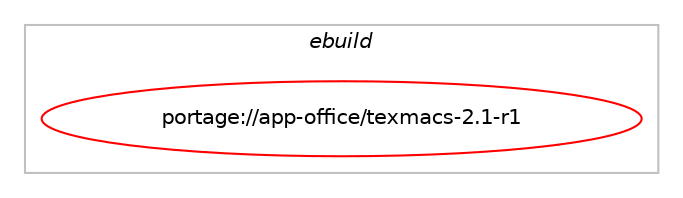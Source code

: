 digraph prolog {

# *************
# Graph options
# *************

newrank=true;
concentrate=true;
compound=true;
graph [rankdir=LR,fontname=Helvetica,fontsize=10,ranksep=1.5];#, ranksep=2.5, nodesep=0.2];
edge  [arrowhead=vee];
node  [fontname=Helvetica,fontsize=10];

# **********
# The ebuild
# **********

subgraph cluster_leftcol {
color=gray;
label=<<i>ebuild</i>>;
id [label="portage://app-office/texmacs-2.1-r1", color=red, width=4, href="../app-office/texmacs-2.1-r1.svg"];
}

# ****************
# The dependencies
# ****************

subgraph cluster_midcol {
color=gray;
label=<<i>dependencies</i>>;
subgraph cluster_compile {
fillcolor="#eeeeee";
style=filled;
label=<<i>compile</i>>;
# *** BEGIN UNKNOWN DEPENDENCY TYPE (TODO) ***
# id -> equal(use_conditional_group(positive,jpeg,portage://app-office/texmacs-2.1-r1,[package_dependency(portage://app-office/texmacs-2.1-r1,install,no,virtual,imagemagick-tools,none,[,,],[],[use(enable(jpeg),none)])]))
# *** END UNKNOWN DEPENDENCY TYPE (TODO) ***

# *** BEGIN UNKNOWN DEPENDENCY TYPE (TODO) ***
# id -> equal(use_conditional_group(positive,netpbm,portage://app-office/texmacs-2.1-r1,[package_dependency(portage://app-office/texmacs-2.1-r1,install,no,media-libs,netpbm,none,[,,],[],[])]))
# *** END UNKNOWN DEPENDENCY TYPE (TODO) ***

# *** BEGIN UNKNOWN DEPENDENCY TYPE (TODO) ***
# id -> equal(use_conditional_group(positive,spell,portage://app-office/texmacs-2.1-r1,[package_dependency(portage://app-office/texmacs-2.1-r1,install,no,app-text,aspell,none,[,,],[],[])]))
# *** END UNKNOWN DEPENDENCY TYPE (TODO) ***

# *** BEGIN UNKNOWN DEPENDENCY TYPE (TODO) ***
# id -> equal(use_conditional_group(positive,sqlite,portage://app-office/texmacs-2.1-r1,[package_dependency(portage://app-office/texmacs-2.1-r1,install,no,dev-db,sqlite,none,[,,],[],[])]))
# *** END UNKNOWN DEPENDENCY TYPE (TODO) ***

# *** BEGIN UNKNOWN DEPENDENCY TYPE (TODO) ***
# id -> equal(use_conditional_group(positive,svg,portage://app-office/texmacs-2.1-r1,[any_of_group([package_dependency(portage://app-office/texmacs-2.1-r1,install,no,media-gfx,inkscape,none,[,,],[],[]),package_dependency(portage://app-office/texmacs-2.1-r1,install,no,gnome-base,librsvg,none,[,,],[slot(2)],[])])]))
# *** END UNKNOWN DEPENDENCY TYPE (TODO) ***

# *** BEGIN UNKNOWN DEPENDENCY TYPE (TODO) ***
# id -> equal(package_dependency(portage://app-office/texmacs-2.1-r1,install,no,app-text,ghostscript-gpl,none,[,,],[],[]))
# *** END UNKNOWN DEPENDENCY TYPE (TODO) ***

# *** BEGIN UNKNOWN DEPENDENCY TYPE (TODO) ***
# id -> equal(package_dependency(portage://app-office/texmacs-2.1-r1,install,no,dev-qt,qtcore,greaterequal,[5.9.1,,,5.9.1],[slot(5)],[]))
# *** END UNKNOWN DEPENDENCY TYPE (TODO) ***

# *** BEGIN UNKNOWN DEPENDENCY TYPE (TODO) ***
# id -> equal(package_dependency(portage://app-office/texmacs-2.1-r1,install,no,dev-qt,qtgui,greaterequal,[5.9.1,,,5.9.1],[slot(5)],[]))
# *** END UNKNOWN DEPENDENCY TYPE (TODO) ***

# *** BEGIN UNKNOWN DEPENDENCY TYPE (TODO) ***
# id -> equal(package_dependency(portage://app-office/texmacs-2.1-r1,install,no,dev-qt,qtprintsupport,greaterequal,[5.9.1,,,5.9.1],[slot(5)],[]))
# *** END UNKNOWN DEPENDENCY TYPE (TODO) ***

# *** BEGIN UNKNOWN DEPENDENCY TYPE (TODO) ***
# id -> equal(package_dependency(portage://app-office/texmacs-2.1-r1,install,no,dev-qt,qtwidgets,greaterequal,[5.9.1,,,5.9.1],[slot(5)],[]))
# *** END UNKNOWN DEPENDENCY TYPE (TODO) ***

# *** BEGIN UNKNOWN DEPENDENCY TYPE (TODO) ***
# id -> equal(package_dependency(portage://app-office/texmacs-2.1-r1,install,no,dev-scheme,guile,smaller,[1.9,,,1.9],[],[use(optenable(debug),none),use(enable(deprecated),none)]))
# *** END UNKNOWN DEPENDENCY TYPE (TODO) ***

# *** BEGIN UNKNOWN DEPENDENCY TYPE (TODO) ***
# id -> equal(package_dependency(portage://app-office/texmacs-2.1-r1,install,no,media-libs,freetype,none,[,,],[],[]))
# *** END UNKNOWN DEPENDENCY TYPE (TODO) ***

# *** BEGIN UNKNOWN DEPENDENCY TYPE (TODO) ***
# id -> equal(package_dependency(portage://app-office/texmacs-2.1-r1,install,no,virtual,latex-base,none,[,,],[],[]))
# *** END UNKNOWN DEPENDENCY TYPE (TODO) ***

# *** BEGIN UNKNOWN DEPENDENCY TYPE (TODO) ***
# id -> equal(package_dependency(portage://app-office/texmacs-2.1-r1,install,no,x11-apps,xmodmap,none,[,,],[],[]))
# *** END UNKNOWN DEPENDENCY TYPE (TODO) ***

# *** BEGIN UNKNOWN DEPENDENCY TYPE (TODO) ***
# id -> equal(package_dependency(portage://app-office/texmacs-2.1-r1,install,no,x11-libs,libXext,none,[,,],[],[]))
# *** END UNKNOWN DEPENDENCY TYPE (TODO) ***

}
subgraph cluster_compileandrun {
fillcolor="#eeeeee";
style=filled;
label=<<i>compile and run</i>>;
}
subgraph cluster_run {
fillcolor="#eeeeee";
style=filled;
label=<<i>run</i>>;
# *** BEGIN UNKNOWN DEPENDENCY TYPE (TODO) ***
# id -> equal(use_conditional_group(positive,jpeg,portage://app-office/texmacs-2.1-r1,[package_dependency(portage://app-office/texmacs-2.1-r1,run,no,virtual,imagemagick-tools,none,[,,],[],[use(enable(jpeg),none)])]))
# *** END UNKNOWN DEPENDENCY TYPE (TODO) ***

# *** BEGIN UNKNOWN DEPENDENCY TYPE (TODO) ***
# id -> equal(use_conditional_group(positive,netpbm,portage://app-office/texmacs-2.1-r1,[package_dependency(portage://app-office/texmacs-2.1-r1,run,no,media-libs,netpbm,none,[,,],[],[])]))
# *** END UNKNOWN DEPENDENCY TYPE (TODO) ***

# *** BEGIN UNKNOWN DEPENDENCY TYPE (TODO) ***
# id -> equal(use_conditional_group(positive,spell,portage://app-office/texmacs-2.1-r1,[package_dependency(portage://app-office/texmacs-2.1-r1,run,no,app-text,aspell,none,[,,],[],[])]))
# *** END UNKNOWN DEPENDENCY TYPE (TODO) ***

# *** BEGIN UNKNOWN DEPENDENCY TYPE (TODO) ***
# id -> equal(use_conditional_group(positive,sqlite,portage://app-office/texmacs-2.1-r1,[package_dependency(portage://app-office/texmacs-2.1-r1,run,no,dev-db,sqlite,none,[,,],[],[])]))
# *** END UNKNOWN DEPENDENCY TYPE (TODO) ***

# *** BEGIN UNKNOWN DEPENDENCY TYPE (TODO) ***
# id -> equal(use_conditional_group(positive,svg,portage://app-office/texmacs-2.1-r1,[any_of_group([package_dependency(portage://app-office/texmacs-2.1-r1,run,no,media-gfx,inkscape,none,[,,],[],[]),package_dependency(portage://app-office/texmacs-2.1-r1,run,no,gnome-base,librsvg,none,[,,],[slot(2)],[])])]))
# *** END UNKNOWN DEPENDENCY TYPE (TODO) ***

# *** BEGIN UNKNOWN DEPENDENCY TYPE (TODO) ***
# id -> equal(package_dependency(portage://app-office/texmacs-2.1-r1,run,no,app-text,ghostscript-gpl,none,[,,],[],[]))
# *** END UNKNOWN DEPENDENCY TYPE (TODO) ***

# *** BEGIN UNKNOWN DEPENDENCY TYPE (TODO) ***
# id -> equal(package_dependency(portage://app-office/texmacs-2.1-r1,run,no,dev-qt,qtcore,greaterequal,[5.9.1,,,5.9.1],[slot(5)],[]))
# *** END UNKNOWN DEPENDENCY TYPE (TODO) ***

# *** BEGIN UNKNOWN DEPENDENCY TYPE (TODO) ***
# id -> equal(package_dependency(portage://app-office/texmacs-2.1-r1,run,no,dev-qt,qtgui,greaterequal,[5.9.1,,,5.9.1],[slot(5)],[]))
# *** END UNKNOWN DEPENDENCY TYPE (TODO) ***

# *** BEGIN UNKNOWN DEPENDENCY TYPE (TODO) ***
# id -> equal(package_dependency(portage://app-office/texmacs-2.1-r1,run,no,dev-qt,qtprintsupport,greaterequal,[5.9.1,,,5.9.1],[slot(5)],[]))
# *** END UNKNOWN DEPENDENCY TYPE (TODO) ***

# *** BEGIN UNKNOWN DEPENDENCY TYPE (TODO) ***
# id -> equal(package_dependency(portage://app-office/texmacs-2.1-r1,run,no,dev-qt,qtwidgets,greaterequal,[5.9.1,,,5.9.1],[slot(5)],[]))
# *** END UNKNOWN DEPENDENCY TYPE (TODO) ***

# *** BEGIN UNKNOWN DEPENDENCY TYPE (TODO) ***
# id -> equal(package_dependency(portage://app-office/texmacs-2.1-r1,run,no,dev-scheme,guile,smaller,[1.9,,,1.9],[],[use(optenable(debug),none),use(enable(deprecated),none)]))
# *** END UNKNOWN DEPENDENCY TYPE (TODO) ***

# *** BEGIN UNKNOWN DEPENDENCY TYPE (TODO) ***
# id -> equal(package_dependency(portage://app-office/texmacs-2.1-r1,run,no,media-libs,freetype,none,[,,],[],[]))
# *** END UNKNOWN DEPENDENCY TYPE (TODO) ***

# *** BEGIN UNKNOWN DEPENDENCY TYPE (TODO) ***
# id -> equal(package_dependency(portage://app-office/texmacs-2.1-r1,run,no,virtual,latex-base,none,[,,],[],[]))
# *** END UNKNOWN DEPENDENCY TYPE (TODO) ***

# *** BEGIN UNKNOWN DEPENDENCY TYPE (TODO) ***
# id -> equal(package_dependency(portage://app-office/texmacs-2.1-r1,run,no,x11-apps,xmodmap,none,[,,],[],[]))
# *** END UNKNOWN DEPENDENCY TYPE (TODO) ***

# *** BEGIN UNKNOWN DEPENDENCY TYPE (TODO) ***
# id -> equal(package_dependency(portage://app-office/texmacs-2.1-r1,run,no,x11-libs,libXext,none,[,,],[],[]))
# *** END UNKNOWN DEPENDENCY TYPE (TODO) ***

}
}

# **************
# The candidates
# **************

subgraph cluster_choices {
rank=same;
color=gray;
label=<<i>candidates</i>>;

}

}
